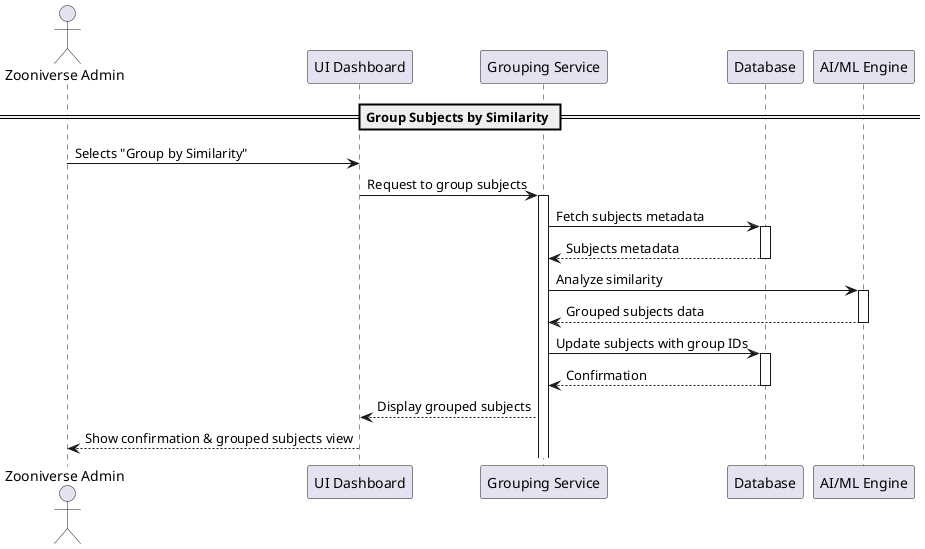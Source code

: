 @startuml
actor ZooniverseAdmin as "Zooniverse Admin"
participant "UI Dashboard" as Dashboard
participant "Grouping Service" as Grouping
participant "Database" as DB
participant "AI/ML Engine" as AI

== Group Subjects by Similarity ==

ZooniverseAdmin -> Dashboard : Selects "Group by Similarity"
Dashboard -> Grouping : Request to group subjects
activate Grouping

Grouping -> DB : Fetch subjects metadata
activate DB
DB --> Grouping : Subjects metadata
deactivate DB

Grouping -> AI : Analyze similarity
activate AI
AI --> Grouping : Grouped subjects data
deactivate AI

Grouping -> DB : Update subjects with group IDs
activate DB
DB --> Grouping : Confirmation
deactivate DB

Grouping --> Dashboard : Display grouped subjects
Dashboard --> ZooniverseAdmin : Show confirmation & grouped subjects view

@enduml